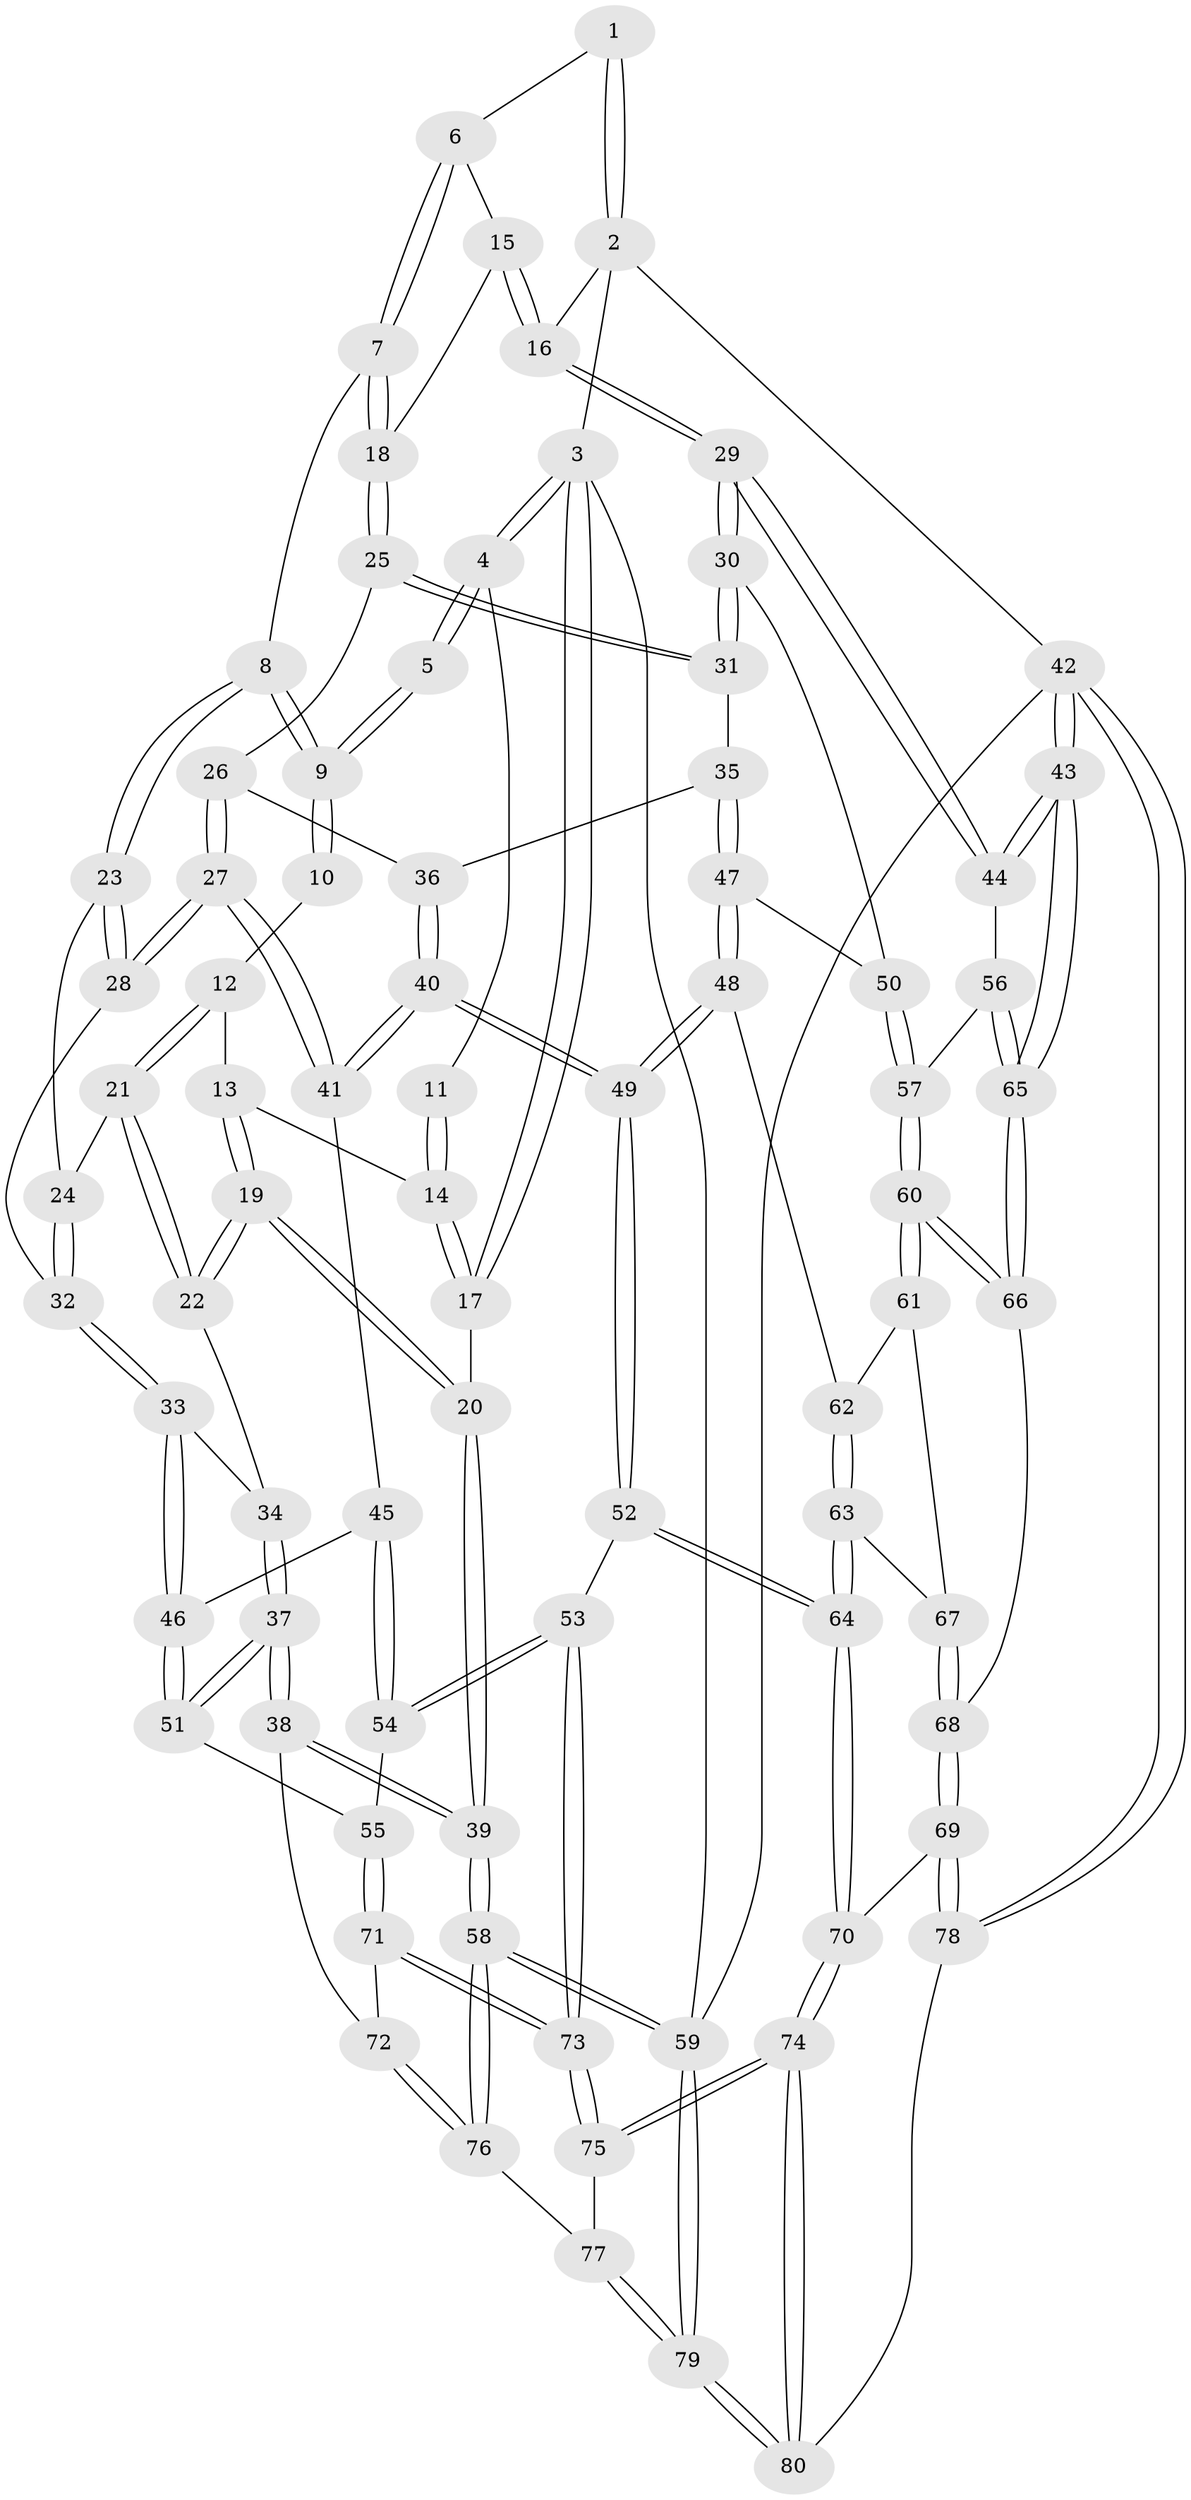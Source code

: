 // coarse degree distribution, {4: 0.43478260869565216, 6: 0.15217391304347827, 5: 0.2826086956521739, 2: 0.021739130434782608, 3: 0.10869565217391304}
// Generated by graph-tools (version 1.1) at 2025/24/03/03/25 07:24:33]
// undirected, 80 vertices, 197 edges
graph export_dot {
graph [start="1"]
  node [color=gray90,style=filled];
  1 [pos="+0.5749637267886654+0"];
  2 [pos="+1+0"];
  3 [pos="+0+0"];
  4 [pos="+0+0"];
  5 [pos="+0.4823258817568837+0"];
  6 [pos="+0.6032313282157332+0.06358109312454026"];
  7 [pos="+0.5552314446787807+0.18047158510079045"];
  8 [pos="+0.39806244080539693+0.18429967877500852"];
  9 [pos="+0.3902478976595538+0.15311370839500094"];
  10 [pos="+0.2690314881252762+0.04208731340068799"];
  11 [pos="+0.06983418865054003+0"];
  12 [pos="+0.20557154652307313+0.20135815845973853"];
  13 [pos="+0.15265475183909932+0.17253161773446676"];
  14 [pos="+0.14389596498954416+0.15683431607890358"];
  15 [pos="+0.7877674201528542+0.09335764088655894"];
  16 [pos="+1+0.0030011356972679507"];
  17 [pos="+0+0.2867657801820831"];
  18 [pos="+0.6073905220775706+0.22857789196149098"];
  19 [pos="+0.015176834471071234+0.3779633721632167"];
  20 [pos="+0+0.40587089817306066"];
  21 [pos="+0.28171042259245216+0.24569835288472563"];
  22 [pos="+0.03687705079794725+0.3819887738930408"];
  23 [pos="+0.3742004841600471+0.2169634689882567"];
  24 [pos="+0.29264237127531534+0.24835486755407055"];
  25 [pos="+0.6582477148954464+0.31600961228126023"];
  26 [pos="+0.5996282237441202+0.3810268564294508"];
  27 [pos="+0.49876777754437235+0.4469248811397585"];
  28 [pos="+0.4349606497709566+0.3662504012559784"];
  29 [pos="+1+0.30616946401902245"];
  30 [pos="+1+0.31210621088738694"];
  31 [pos="+0.7741129701828083+0.3372458158318681"];
  32 [pos="+0.24287439614769377+0.4546608745369305"];
  33 [pos="+0.23996197070695927+0.4607862096067658"];
  34 [pos="+0.08923205492869316+0.40620565018062554"];
  35 [pos="+0.6963875835449893+0.5240994048500758"];
  36 [pos="+0.6740621481493598+0.5174141099712057"];
  37 [pos="+0.14842819988928452+0.6805103015879032"];
  38 [pos="+0.14363796297579767+0.6853837505901206"];
  39 [pos="+0+0.6889147733531794"];
  40 [pos="+0.5218630016934889+0.559324998980151"];
  41 [pos="+0.48220535268091147+0.5146044825806657"];
  42 [pos="+1+1"];
  43 [pos="+1+1"];
  44 [pos="+1+0.5865476600347294"];
  45 [pos="+0.3698713375038066+0.5520812215642128"];
  46 [pos="+0.26841738188680436+0.5359924353879805"];
  47 [pos="+0.7507303828255404+0.6065501955148298"];
  48 [pos="+0.7474377991417115+0.614851199040194"];
  49 [pos="+0.5577487835690433+0.6408104985388103"];
  50 [pos="+0.9523399429958935+0.4717095893830962"];
  51 [pos="+0.18509242019894348+0.6475097561961282"];
  52 [pos="+0.5449928525112337+0.7217168820247355"];
  53 [pos="+0.5244720825052068+0.7262976401100665"];
  54 [pos="+0.390177783120015+0.7115060820297192"];
  55 [pos="+0.3814653201375933+0.7196805042547936"];
  56 [pos="+0.9414211356464055+0.701920772124583"];
  57 [pos="+0.902948731860737+0.6847594295442482"];
  58 [pos="+0+1"];
  59 [pos="+0+1"];
  60 [pos="+0.8417922251678316+0.7376267502895747"];
  61 [pos="+0.7923417442804943+0.6803167038731105"];
  62 [pos="+0.7480028541192376+0.6173508954731747"];
  63 [pos="+0.6979230518520237+0.7174873547704785"];
  64 [pos="+0.6010144288348694+0.7979192626475801"];
  65 [pos="+1+0.9104740340356288"];
  66 [pos="+0.8417653875926387+0.8086985692678165"];
  67 [pos="+0.7337580729873997+0.7455087405934113"];
  68 [pos="+0.7877418869474067+0.8401408132613638"];
  69 [pos="+0.7096865781470638+0.9053360441372067"];
  70 [pos="+0.6030546948583804+0.8048477920821169"];
  71 [pos="+0.3355061030101451+0.8195197348250096"];
  72 [pos="+0.20705071250506213+0.785005484078901"];
  73 [pos="+0.37807176889629357+0.8824216971481881"];
  74 [pos="+0.43563759581799866+0.9454950039564907"];
  75 [pos="+0.38101349016633085+0.8924727376728521"];
  76 [pos="+0.18398746592720727+0.873316670408591"];
  77 [pos="+0.24687500553182692+0.9642844466172209"];
  78 [pos="+0.7092020414576155+1"];
  79 [pos="+0.14398064252888543+1"];
  80 [pos="+0.513670728329826+1"];
  1 -- 2;
  1 -- 2;
  1 -- 6;
  2 -- 3;
  2 -- 16;
  2 -- 42;
  3 -- 4;
  3 -- 4;
  3 -- 17;
  3 -- 17;
  3 -- 59;
  4 -- 5;
  4 -- 5;
  4 -- 11;
  5 -- 9;
  5 -- 9;
  6 -- 7;
  6 -- 7;
  6 -- 15;
  7 -- 8;
  7 -- 18;
  7 -- 18;
  8 -- 9;
  8 -- 9;
  8 -- 23;
  8 -- 23;
  9 -- 10;
  9 -- 10;
  10 -- 12;
  11 -- 14;
  11 -- 14;
  12 -- 13;
  12 -- 21;
  12 -- 21;
  13 -- 14;
  13 -- 19;
  13 -- 19;
  14 -- 17;
  14 -- 17;
  15 -- 16;
  15 -- 16;
  15 -- 18;
  16 -- 29;
  16 -- 29;
  17 -- 20;
  18 -- 25;
  18 -- 25;
  19 -- 20;
  19 -- 20;
  19 -- 22;
  19 -- 22;
  20 -- 39;
  20 -- 39;
  21 -- 22;
  21 -- 22;
  21 -- 24;
  22 -- 34;
  23 -- 24;
  23 -- 28;
  23 -- 28;
  24 -- 32;
  24 -- 32;
  25 -- 26;
  25 -- 31;
  25 -- 31;
  26 -- 27;
  26 -- 27;
  26 -- 36;
  27 -- 28;
  27 -- 28;
  27 -- 41;
  27 -- 41;
  28 -- 32;
  29 -- 30;
  29 -- 30;
  29 -- 44;
  29 -- 44;
  30 -- 31;
  30 -- 31;
  30 -- 50;
  31 -- 35;
  32 -- 33;
  32 -- 33;
  33 -- 34;
  33 -- 46;
  33 -- 46;
  34 -- 37;
  34 -- 37;
  35 -- 36;
  35 -- 47;
  35 -- 47;
  36 -- 40;
  36 -- 40;
  37 -- 38;
  37 -- 38;
  37 -- 51;
  37 -- 51;
  38 -- 39;
  38 -- 39;
  38 -- 72;
  39 -- 58;
  39 -- 58;
  40 -- 41;
  40 -- 41;
  40 -- 49;
  40 -- 49;
  41 -- 45;
  42 -- 43;
  42 -- 43;
  42 -- 78;
  42 -- 78;
  42 -- 59;
  43 -- 44;
  43 -- 44;
  43 -- 65;
  43 -- 65;
  44 -- 56;
  45 -- 46;
  45 -- 54;
  45 -- 54;
  46 -- 51;
  46 -- 51;
  47 -- 48;
  47 -- 48;
  47 -- 50;
  48 -- 49;
  48 -- 49;
  48 -- 62;
  49 -- 52;
  49 -- 52;
  50 -- 57;
  50 -- 57;
  51 -- 55;
  52 -- 53;
  52 -- 64;
  52 -- 64;
  53 -- 54;
  53 -- 54;
  53 -- 73;
  53 -- 73;
  54 -- 55;
  55 -- 71;
  55 -- 71;
  56 -- 57;
  56 -- 65;
  56 -- 65;
  57 -- 60;
  57 -- 60;
  58 -- 59;
  58 -- 59;
  58 -- 76;
  58 -- 76;
  59 -- 79;
  59 -- 79;
  60 -- 61;
  60 -- 61;
  60 -- 66;
  60 -- 66;
  61 -- 62;
  61 -- 67;
  62 -- 63;
  62 -- 63;
  63 -- 64;
  63 -- 64;
  63 -- 67;
  64 -- 70;
  64 -- 70;
  65 -- 66;
  65 -- 66;
  66 -- 68;
  67 -- 68;
  67 -- 68;
  68 -- 69;
  68 -- 69;
  69 -- 70;
  69 -- 78;
  69 -- 78;
  70 -- 74;
  70 -- 74;
  71 -- 72;
  71 -- 73;
  71 -- 73;
  72 -- 76;
  72 -- 76;
  73 -- 75;
  73 -- 75;
  74 -- 75;
  74 -- 75;
  74 -- 80;
  74 -- 80;
  75 -- 77;
  76 -- 77;
  77 -- 79;
  77 -- 79;
  78 -- 80;
  79 -- 80;
  79 -- 80;
}
